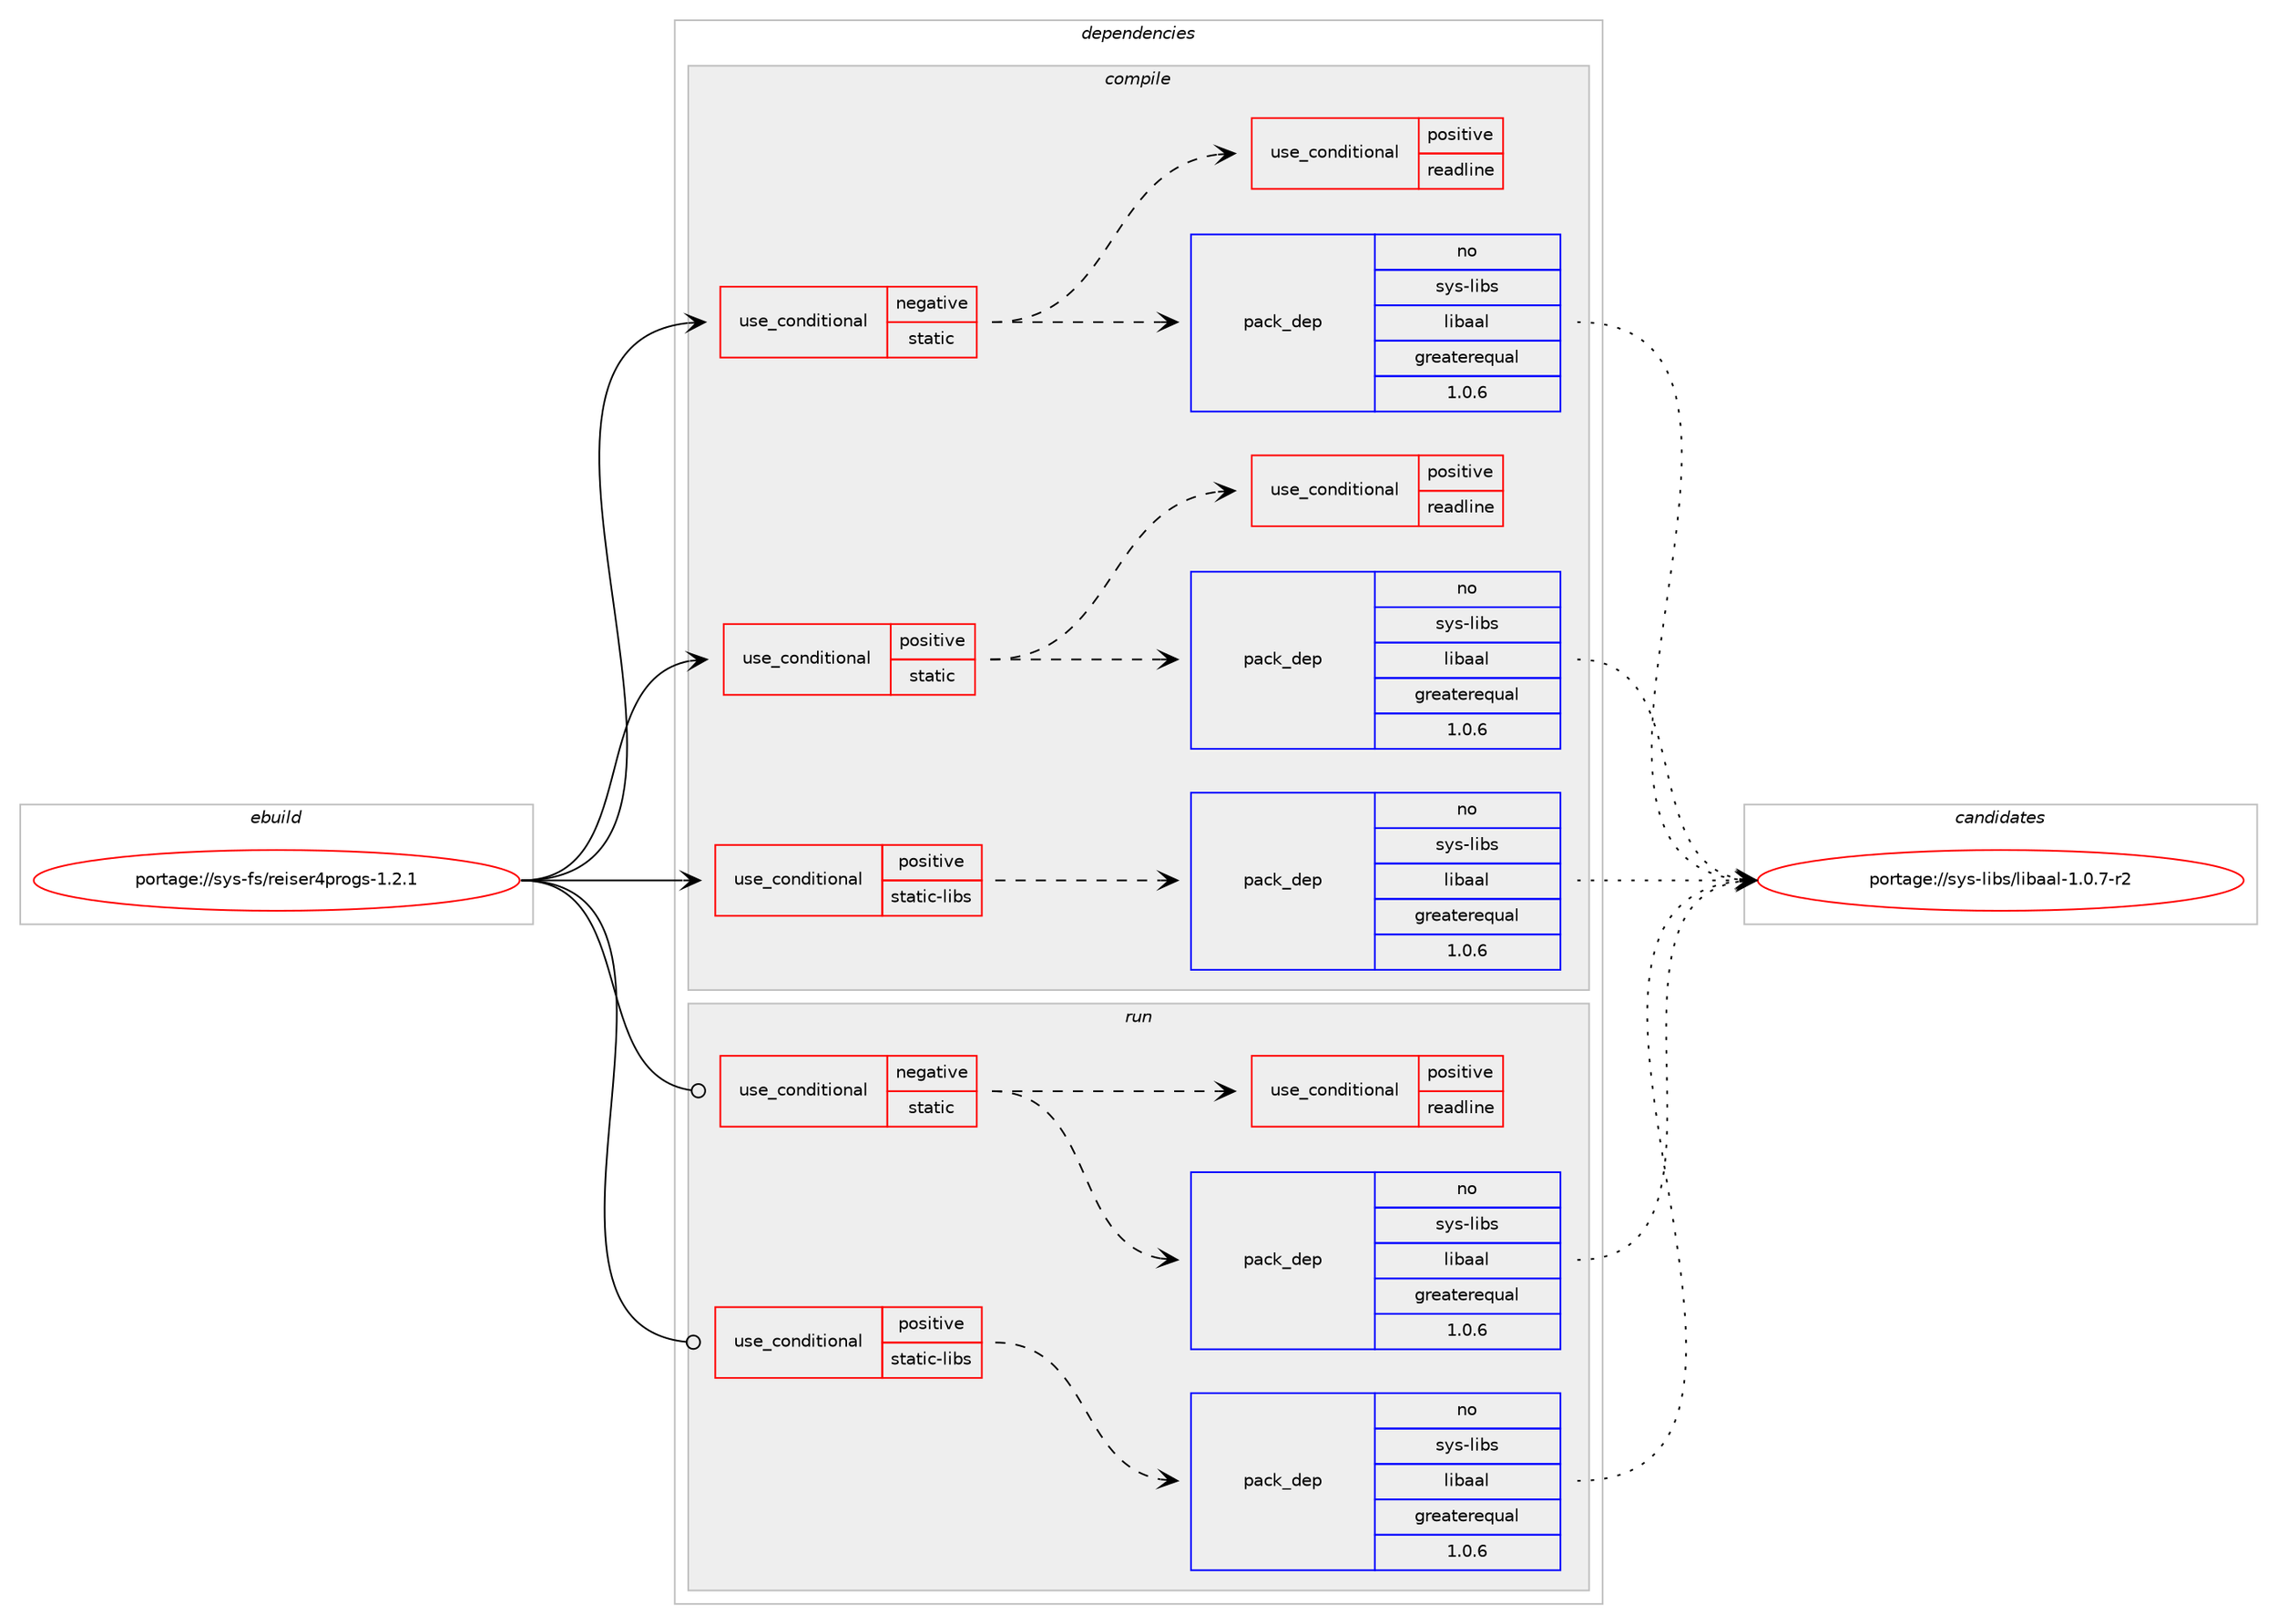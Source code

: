 digraph prolog {

# *************
# Graph options
# *************

newrank=true;
concentrate=true;
compound=true;
graph [rankdir=LR,fontname=Helvetica,fontsize=10,ranksep=1.5];#, ranksep=2.5, nodesep=0.2];
edge  [arrowhead=vee];
node  [fontname=Helvetica,fontsize=10];

# **********
# The ebuild
# **********

subgraph cluster_leftcol {
color=gray;
rank=same;
label=<<i>ebuild</i>>;
id [label="portage://sys-fs/reiser4progs-1.2.1", color=red, width=4, href="../sys-fs/reiser4progs-1.2.1.svg"];
}

# ****************
# The dependencies
# ****************

subgraph cluster_midcol {
color=gray;
label=<<i>dependencies</i>>;
subgraph cluster_compile {
fillcolor="#eeeeee";
style=filled;
label=<<i>compile</i>>;
subgraph cond774 {
dependency2223 [label=<<TABLE BORDER="0" CELLBORDER="1" CELLSPACING="0" CELLPADDING="4"><TR><TD ROWSPAN="3" CELLPADDING="10">use_conditional</TD></TR><TR><TD>negative</TD></TR><TR><TD>static</TD></TR></TABLE>>, shape=none, color=red];
subgraph pack1410 {
dependency2224 [label=<<TABLE BORDER="0" CELLBORDER="1" CELLSPACING="0" CELLPADDING="4" WIDTH="220"><TR><TD ROWSPAN="6" CELLPADDING="30">pack_dep</TD></TR><TR><TD WIDTH="110">no</TD></TR><TR><TD>sys-libs</TD></TR><TR><TD>libaal</TD></TR><TR><TD>greaterequal</TD></TR><TR><TD>1.0.6</TD></TR></TABLE>>, shape=none, color=blue];
}
dependency2223:e -> dependency2224:w [weight=20,style="dashed",arrowhead="vee"];
subgraph cond775 {
dependency2225 [label=<<TABLE BORDER="0" CELLBORDER="1" CELLSPACING="0" CELLPADDING="4"><TR><TD ROWSPAN="3" CELLPADDING="10">use_conditional</TD></TR><TR><TD>positive</TD></TR><TR><TD>readline</TD></TR></TABLE>>, shape=none, color=red];
# *** BEGIN UNKNOWN DEPENDENCY TYPE (TODO) ***
# dependency2225 -> package_dependency(portage://sys-fs/reiser4progs-1.2.1,install,no,sys-libs,readline,none,[,,],[slot(0),equal],[])
# *** END UNKNOWN DEPENDENCY TYPE (TODO) ***

}
dependency2223:e -> dependency2225:w [weight=20,style="dashed",arrowhead="vee"];
}
id:e -> dependency2223:w [weight=20,style="solid",arrowhead="vee"];
subgraph cond776 {
dependency2226 [label=<<TABLE BORDER="0" CELLBORDER="1" CELLSPACING="0" CELLPADDING="4"><TR><TD ROWSPAN="3" CELLPADDING="10">use_conditional</TD></TR><TR><TD>positive</TD></TR><TR><TD>static</TD></TR></TABLE>>, shape=none, color=red];
subgraph pack1411 {
dependency2227 [label=<<TABLE BORDER="0" CELLBORDER="1" CELLSPACING="0" CELLPADDING="4" WIDTH="220"><TR><TD ROWSPAN="6" CELLPADDING="30">pack_dep</TD></TR><TR><TD WIDTH="110">no</TD></TR><TR><TD>sys-libs</TD></TR><TR><TD>libaal</TD></TR><TR><TD>greaterequal</TD></TR><TR><TD>1.0.6</TD></TR></TABLE>>, shape=none, color=blue];
}
dependency2226:e -> dependency2227:w [weight=20,style="dashed",arrowhead="vee"];
subgraph cond777 {
dependency2228 [label=<<TABLE BORDER="0" CELLBORDER="1" CELLSPACING="0" CELLPADDING="4"><TR><TD ROWSPAN="3" CELLPADDING="10">use_conditional</TD></TR><TR><TD>positive</TD></TR><TR><TD>readline</TD></TR></TABLE>>, shape=none, color=red];
# *** BEGIN UNKNOWN DEPENDENCY TYPE (TODO) ***
# dependency2228 -> package_dependency(portage://sys-fs/reiser4progs-1.2.1,install,no,sys-libs,readline,none,[,,],[slot(0),equal],[use(enable(static-libs),positive)])
# *** END UNKNOWN DEPENDENCY TYPE (TODO) ***

}
dependency2226:e -> dependency2228:w [weight=20,style="dashed",arrowhead="vee"];
}
id:e -> dependency2226:w [weight=20,style="solid",arrowhead="vee"];
subgraph cond778 {
dependency2229 [label=<<TABLE BORDER="0" CELLBORDER="1" CELLSPACING="0" CELLPADDING="4"><TR><TD ROWSPAN="3" CELLPADDING="10">use_conditional</TD></TR><TR><TD>positive</TD></TR><TR><TD>static-libs</TD></TR></TABLE>>, shape=none, color=red];
subgraph pack1412 {
dependency2230 [label=<<TABLE BORDER="0" CELLBORDER="1" CELLSPACING="0" CELLPADDING="4" WIDTH="220"><TR><TD ROWSPAN="6" CELLPADDING="30">pack_dep</TD></TR><TR><TD WIDTH="110">no</TD></TR><TR><TD>sys-libs</TD></TR><TR><TD>libaal</TD></TR><TR><TD>greaterequal</TD></TR><TR><TD>1.0.6</TD></TR></TABLE>>, shape=none, color=blue];
}
dependency2229:e -> dependency2230:w [weight=20,style="dashed",arrowhead="vee"];
}
id:e -> dependency2229:w [weight=20,style="solid",arrowhead="vee"];
}
subgraph cluster_compileandrun {
fillcolor="#eeeeee";
style=filled;
label=<<i>compile and run</i>>;
}
subgraph cluster_run {
fillcolor="#eeeeee";
style=filled;
label=<<i>run</i>>;
subgraph cond779 {
dependency2231 [label=<<TABLE BORDER="0" CELLBORDER="1" CELLSPACING="0" CELLPADDING="4"><TR><TD ROWSPAN="3" CELLPADDING="10">use_conditional</TD></TR><TR><TD>negative</TD></TR><TR><TD>static</TD></TR></TABLE>>, shape=none, color=red];
subgraph pack1413 {
dependency2232 [label=<<TABLE BORDER="0" CELLBORDER="1" CELLSPACING="0" CELLPADDING="4" WIDTH="220"><TR><TD ROWSPAN="6" CELLPADDING="30">pack_dep</TD></TR><TR><TD WIDTH="110">no</TD></TR><TR><TD>sys-libs</TD></TR><TR><TD>libaal</TD></TR><TR><TD>greaterequal</TD></TR><TR><TD>1.0.6</TD></TR></TABLE>>, shape=none, color=blue];
}
dependency2231:e -> dependency2232:w [weight=20,style="dashed",arrowhead="vee"];
subgraph cond780 {
dependency2233 [label=<<TABLE BORDER="0" CELLBORDER="1" CELLSPACING="0" CELLPADDING="4"><TR><TD ROWSPAN="3" CELLPADDING="10">use_conditional</TD></TR><TR><TD>positive</TD></TR><TR><TD>readline</TD></TR></TABLE>>, shape=none, color=red];
# *** BEGIN UNKNOWN DEPENDENCY TYPE (TODO) ***
# dependency2233 -> package_dependency(portage://sys-fs/reiser4progs-1.2.1,run,no,sys-libs,readline,none,[,,],[slot(0),equal],[])
# *** END UNKNOWN DEPENDENCY TYPE (TODO) ***

}
dependency2231:e -> dependency2233:w [weight=20,style="dashed",arrowhead="vee"];
}
id:e -> dependency2231:w [weight=20,style="solid",arrowhead="odot"];
subgraph cond781 {
dependency2234 [label=<<TABLE BORDER="0" CELLBORDER="1" CELLSPACING="0" CELLPADDING="4"><TR><TD ROWSPAN="3" CELLPADDING="10">use_conditional</TD></TR><TR><TD>positive</TD></TR><TR><TD>static-libs</TD></TR></TABLE>>, shape=none, color=red];
subgraph pack1414 {
dependency2235 [label=<<TABLE BORDER="0" CELLBORDER="1" CELLSPACING="0" CELLPADDING="4" WIDTH="220"><TR><TD ROWSPAN="6" CELLPADDING="30">pack_dep</TD></TR><TR><TD WIDTH="110">no</TD></TR><TR><TD>sys-libs</TD></TR><TR><TD>libaal</TD></TR><TR><TD>greaterequal</TD></TR><TR><TD>1.0.6</TD></TR></TABLE>>, shape=none, color=blue];
}
dependency2234:e -> dependency2235:w [weight=20,style="dashed",arrowhead="vee"];
}
id:e -> dependency2234:w [weight=20,style="solid",arrowhead="odot"];
}
}

# **************
# The candidates
# **************

subgraph cluster_choices {
rank=same;
color=gray;
label=<<i>candidates</i>>;

subgraph choice1410 {
color=black;
nodesep=1;
choice1151211154510810598115471081059897971084549464846554511450 [label="portage://sys-libs/libaal-1.0.7-r2", color=red, width=4,href="../sys-libs/libaal-1.0.7-r2.svg"];
dependency2224:e -> choice1151211154510810598115471081059897971084549464846554511450:w [style=dotted,weight="100"];
}
subgraph choice1411 {
color=black;
nodesep=1;
choice1151211154510810598115471081059897971084549464846554511450 [label="portage://sys-libs/libaal-1.0.7-r2", color=red, width=4,href="../sys-libs/libaal-1.0.7-r2.svg"];
dependency2227:e -> choice1151211154510810598115471081059897971084549464846554511450:w [style=dotted,weight="100"];
}
subgraph choice1412 {
color=black;
nodesep=1;
choice1151211154510810598115471081059897971084549464846554511450 [label="portage://sys-libs/libaal-1.0.7-r2", color=red, width=4,href="../sys-libs/libaal-1.0.7-r2.svg"];
dependency2230:e -> choice1151211154510810598115471081059897971084549464846554511450:w [style=dotted,weight="100"];
}
subgraph choice1413 {
color=black;
nodesep=1;
choice1151211154510810598115471081059897971084549464846554511450 [label="portage://sys-libs/libaal-1.0.7-r2", color=red, width=4,href="../sys-libs/libaal-1.0.7-r2.svg"];
dependency2232:e -> choice1151211154510810598115471081059897971084549464846554511450:w [style=dotted,weight="100"];
}
subgraph choice1414 {
color=black;
nodesep=1;
choice1151211154510810598115471081059897971084549464846554511450 [label="portage://sys-libs/libaal-1.0.7-r2", color=red, width=4,href="../sys-libs/libaal-1.0.7-r2.svg"];
dependency2235:e -> choice1151211154510810598115471081059897971084549464846554511450:w [style=dotted,weight="100"];
}
}

}
